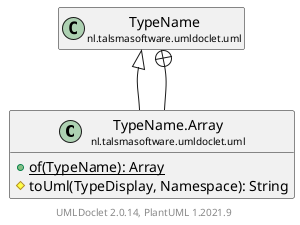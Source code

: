 @startuml
    set namespaceSeparator none
    hide empty fields
    hide empty methods

    class "<size:14>TypeName.Array\n<size:10>nl.talsmasoftware.umldoclet.uml" as nl.talsmasoftware.umldoclet.uml.TypeName.Array [[TypeName.Array.html]] {
        {static} +of(TypeName): Array
        #toUml(TypeDisplay, Namespace): String
    }

    class "<size:14>TypeName\n<size:10>nl.talsmasoftware.umldoclet.uml" as nl.talsmasoftware.umldoclet.uml.TypeName [[TypeName.html]]
    class "<size:14>TypeName\n<size:10>nl.talsmasoftware.umldoclet.uml" as nl.talsmasoftware.umldoclet.uml.TypeName [[TypeName.html]]

    nl.talsmasoftware.umldoclet.uml.TypeName <|-- nl.talsmasoftware.umldoclet.uml.TypeName.Array
    nl.talsmasoftware.umldoclet.uml.TypeName +-- nl.talsmasoftware.umldoclet.uml.TypeName.Array

    center footer UMLDoclet 2.0.14, PlantUML 1.2021.9
@enduml
